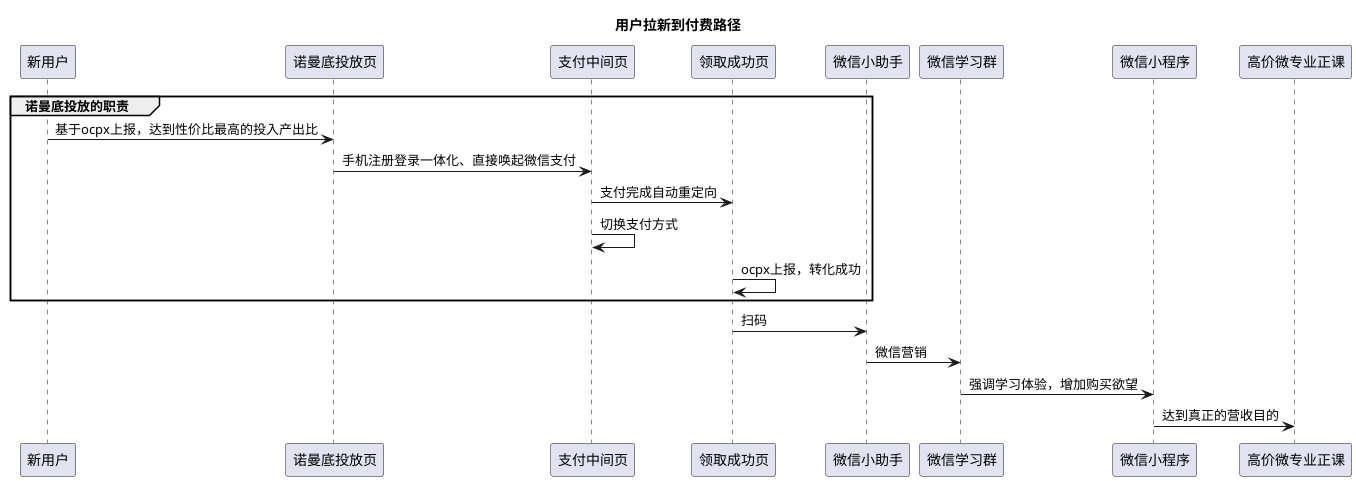 @startuml
  title 用户拉新到付费路径
  group 诺曼底投放的职责
    新用户 -> 诺曼底投放页:基于ocpx上报，达到性价比最高的投入产出比
    诺曼底投放页 -> 支付中间页:手机注册登录一体化、直接唤起微信支付
    支付中间页 -> 领取成功页:支付完成自动重定向
    支付中间页 -> 支付中间页:切换支付方式
    领取成功页 -> 领取成功页:ocpx上报，转化成功
  end
  领取成功页 -> 微信小助手:扫码
  微信小助手 -> 微信学习群:微信营销
  微信学习群 -> 微信小程序:强调学习体验，增加购买欲望
  微信小程序 -> 高价微专业正课:达到真正的营收目的
@enduml